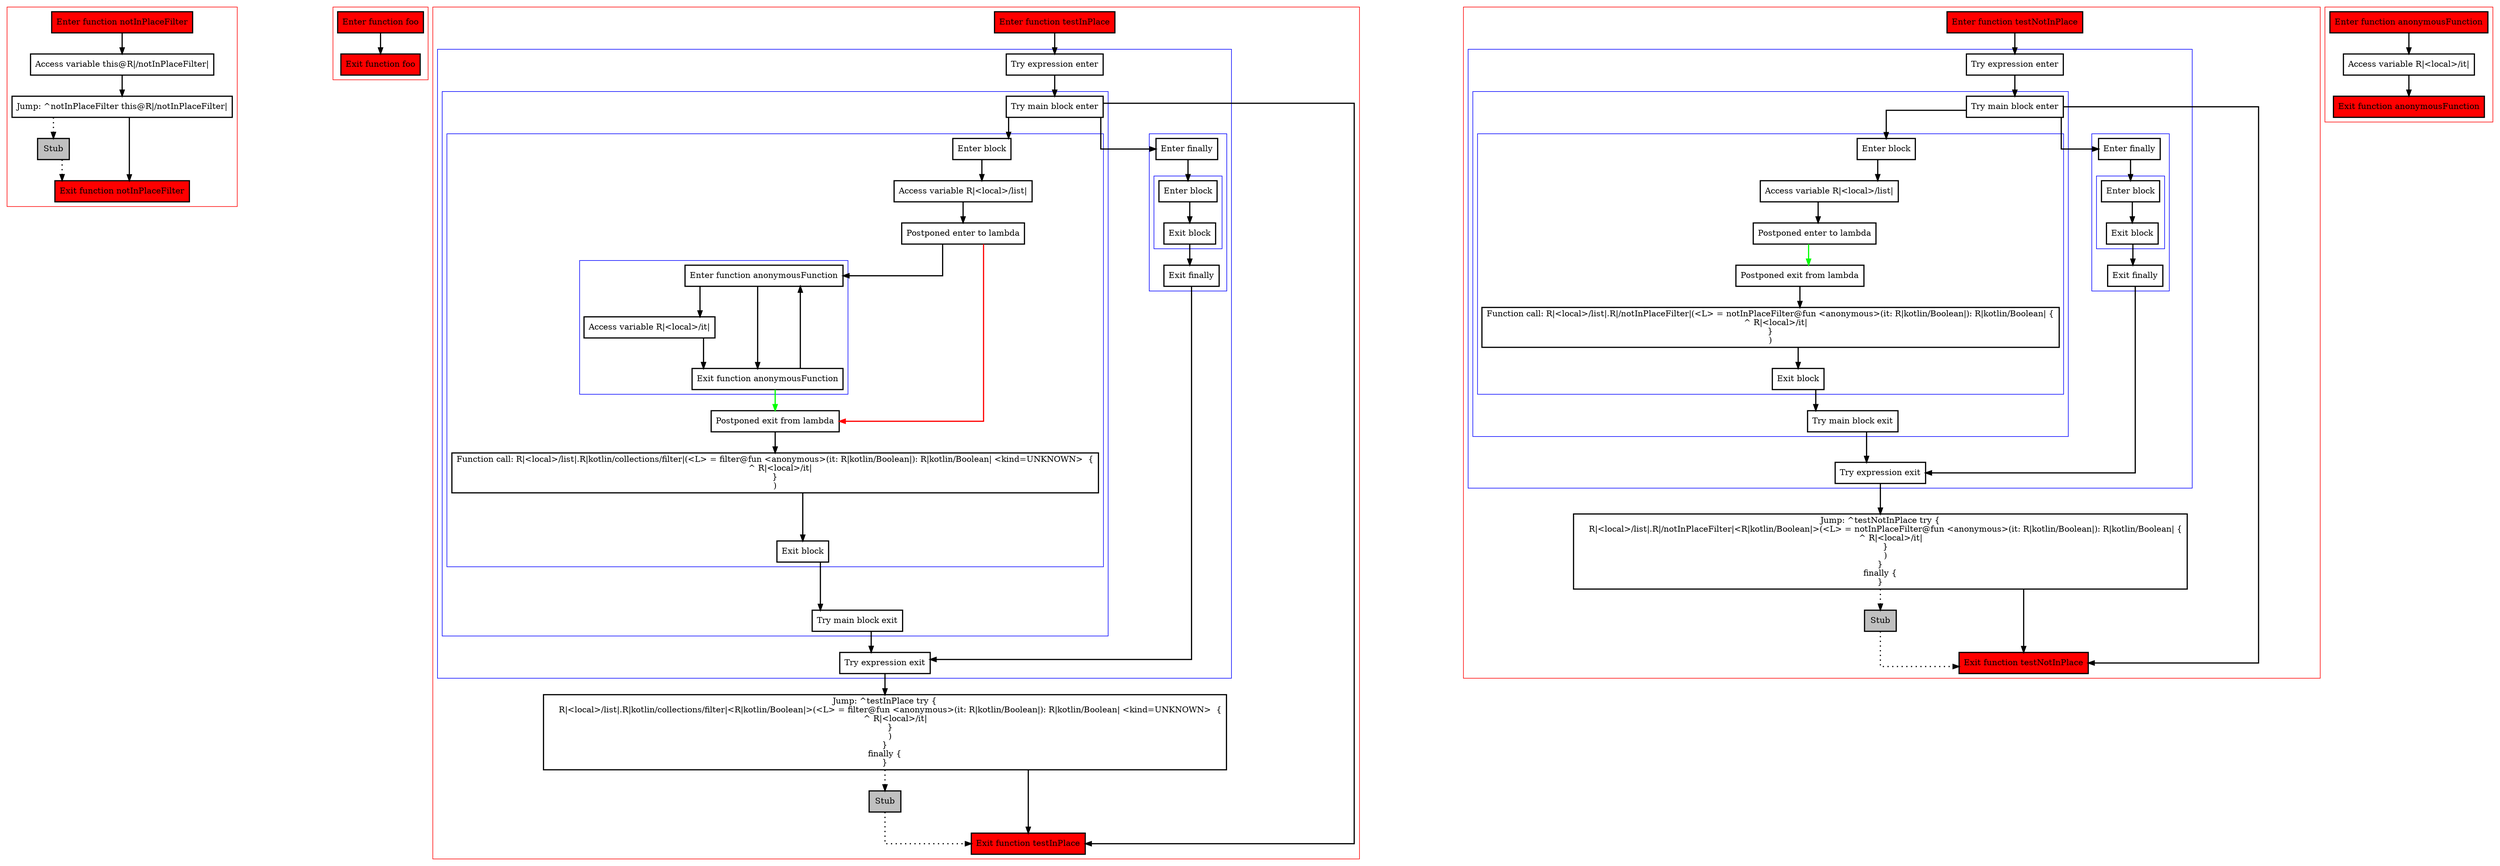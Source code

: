 digraph tryWithLambdaInside_kt {
    graph [splines=ortho nodesep=3]
    node [shape=box penwidth=2]
    edge [penwidth=2]

    subgraph cluster_0 {
        color=red
        0 [label="Enter function notInPlaceFilter" style="filled" fillcolor=red];
        1 [label="Access variable this@R|/notInPlaceFilter|"];
        2 [label="Jump: ^notInPlaceFilter this@R|/notInPlaceFilter|"];
        3 [label="Stub" style="filled" fillcolor=gray];
        4 [label="Exit function notInPlaceFilter" style="filled" fillcolor=red];
    }

    0 -> {1};
    1 -> {2};
    2 -> {4};
    2 -> {3} [style=dotted];
    3 -> {4} [style=dotted];

    subgraph cluster_1 {
        color=red
        5 [label="Enter function foo" style="filled" fillcolor=red];
        6 [label="Exit function foo" style="filled" fillcolor=red];
    }

    5 -> {6};

    subgraph cluster_2 {
        color=red
        7 [label="Enter function testInPlace" style="filled" fillcolor=red];
        subgraph cluster_3 {
            color=blue
            8 [label="Try expression enter"];
            subgraph cluster_4 {
                color=blue
                9 [label="Try main block enter"];
                subgraph cluster_5 {
                    color=blue
                    10 [label="Enter block"];
                    11 [label="Access variable R|<local>/list|"];
                    12 [label="Postponed enter to lambda"];
                    subgraph cluster_6 {
                        color=blue
                        13 [label="Enter function anonymousFunction"];
                        14 [label="Access variable R|<local>/it|"];
                        15 [label="Exit function anonymousFunction"];
                    }
                    16 [label="Postponed exit from lambda"];
                    17 [label="Function call: R|<local>/list|.R|kotlin/collections/filter|(<L> = filter@fun <anonymous>(it: R|kotlin/Boolean|): R|kotlin/Boolean| <kind=UNKNOWN>  {
    ^ R|<local>/it|
}
)"];
                    18 [label="Exit block"];
                }
                19 [label="Try main block exit"];
            }
            subgraph cluster_7 {
                color=blue
                20 [label="Enter finally"];
                subgraph cluster_8 {
                    color=blue
                    21 [label="Enter block"];
                    22 [label="Exit block"];
                }
                23 [label="Exit finally"];
            }
            24 [label="Try expression exit"];
        }
        25 [label="Jump: ^testInPlace try {
    R|<local>/list|.R|kotlin/collections/filter|<R|kotlin/Boolean|>(<L> = filter@fun <anonymous>(it: R|kotlin/Boolean|): R|kotlin/Boolean| <kind=UNKNOWN>  {
        ^ R|<local>/it|
    }
    )
}
finally {
}
"];
        26 [label="Stub" style="filled" fillcolor=gray];
        27 [label="Exit function testInPlace" style="filled" fillcolor=red];
    }

    7 -> {8};
    8 -> {9};
    9 -> {27 20 10};
    10 -> {11};
    11 -> {12};
    12 -> {13};
    12 -> {16} [color=red];
    13 -> {15 14};
    14 -> {15};
    15 -> {13};
    15 -> {16} [color=green];
    16 -> {17};
    17 -> {18};
    18 -> {19};
    19 -> {24};
    20 -> {21};
    21 -> {22};
    22 -> {23};
    23 -> {24};
    24 -> {25};
    25 -> {27};
    25 -> {26} [style=dotted];
    26 -> {27} [style=dotted];

    subgraph cluster_9 {
        color=red
        28 [label="Enter function testNotInPlace" style="filled" fillcolor=red];
        subgraph cluster_10 {
            color=blue
            29 [label="Try expression enter"];
            subgraph cluster_11 {
                color=blue
                30 [label="Try main block enter"];
                subgraph cluster_12 {
                    color=blue
                    31 [label="Enter block"];
                    32 [label="Access variable R|<local>/list|"];
                    33 [label="Postponed enter to lambda"];
                    34 [label="Postponed exit from lambda"];
                    35 [label="Function call: R|<local>/list|.R|/notInPlaceFilter|(<L> = notInPlaceFilter@fun <anonymous>(it: R|kotlin/Boolean|): R|kotlin/Boolean| {
    ^ R|<local>/it|
}
)"];
                    36 [label="Exit block"];
                }
                37 [label="Try main block exit"];
            }
            subgraph cluster_13 {
                color=blue
                38 [label="Enter finally"];
                subgraph cluster_14 {
                    color=blue
                    39 [label="Enter block"];
                    40 [label="Exit block"];
                }
                41 [label="Exit finally"];
            }
            42 [label="Try expression exit"];
        }
        43 [label="Jump: ^testNotInPlace try {
    R|<local>/list|.R|/notInPlaceFilter|<R|kotlin/Boolean|>(<L> = notInPlaceFilter@fun <anonymous>(it: R|kotlin/Boolean|): R|kotlin/Boolean| {
        ^ R|<local>/it|
    }
    )
}
finally {
}
"];
        44 [label="Stub" style="filled" fillcolor=gray];
        45 [label="Exit function testNotInPlace" style="filled" fillcolor=red];
    }

    28 -> {29};
    29 -> {30};
    30 -> {45 38 31};
    31 -> {32};
    32 -> {33};
    33 -> {34 34} [color=green];
    34 -> {35};
    35 -> {36};
    36 -> {37};
    37 -> {42};
    38 -> {39};
    39 -> {40};
    40 -> {41};
    41 -> {42};
    42 -> {43};
    43 -> {45};
    43 -> {44} [style=dotted];
    44 -> {45} [style=dotted];

    subgraph cluster_15 {
        color=red
        46 [label="Enter function anonymousFunction" style="filled" fillcolor=red];
        47 [label="Access variable R|<local>/it|"];
        48 [label="Exit function anonymousFunction" style="filled" fillcolor=red];
    }

    46 -> {47};
    47 -> {48};

}
